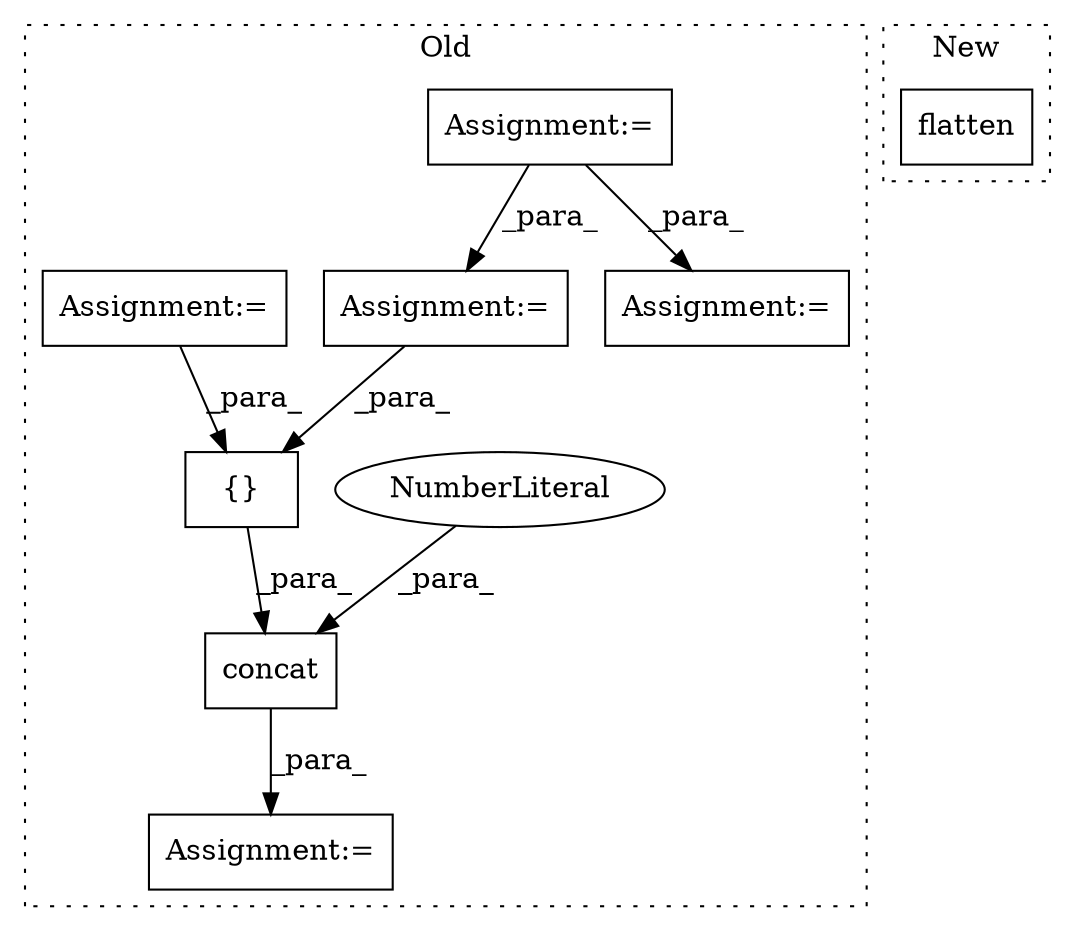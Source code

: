 digraph G {
subgraph cluster0 {
1 [label="concat" a="32" s="7286,7330" l="7,1" shape="box"];
3 [label="NumberLiteral" a="34" s="7329" l="1" shape="ellipse"];
4 [label="{}" a="4" s="7302,7327" l="1,1" shape="box"];
5 [label="Assignment:=" a="7" s="7274" l="1" shape="box"];
6 [label="Assignment:=" a="7" s="7170" l="1" shape="box"];
7 [label="Assignment:=" a="7" s="6691" l="1" shape="box"];
8 [label="Assignment:=" a="7" s="6353" l="6" shape="box"];
9 [label="Assignment:=" a="7" s="7974" l="1" shape="box"];
label = "Old";
style="dotted";
}
subgraph cluster1 {
2 [label="flatten" a="32" s="6844,6853" l="8,1" shape="box"];
label = "New";
style="dotted";
}
1 -> 5 [label="_para_"];
3 -> 1 [label="_para_"];
4 -> 1 [label="_para_"];
6 -> 4 [label="_para_"];
7 -> 9 [label="_para_"];
7 -> 6 [label="_para_"];
8 -> 4 [label="_para_"];
}